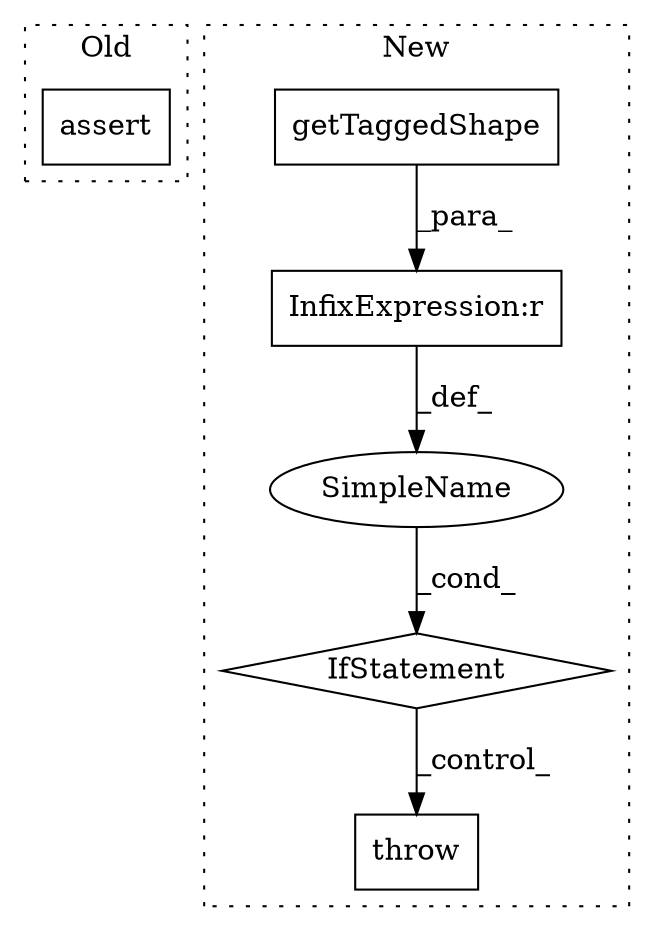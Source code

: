 digraph G {
subgraph cluster0 {
1 [label="assert" a="6" s="3108" l="7" shape="box"];
label = "Old";
style="dotted";
}
subgraph cluster1 {
2 [label="getTaggedShape" a="32" s="3372" l="16" shape="box"];
3 [label="IfStatement" a="25" s="3394,3565" l="4,2" shape="diamond"];
4 [label="SimpleName" a="42" s="" l="" shape="ellipse"];
5 [label="throw" a="53" s="3575" l="6" shape="box"];
6 [label="InfixExpression:r" a="27" s="3450" l="4" shape="box"];
label = "New";
style="dotted";
}
2 -> 6 [label="_para_"];
3 -> 5 [label="_control_"];
4 -> 3 [label="_cond_"];
6 -> 4 [label="_def_"];
}